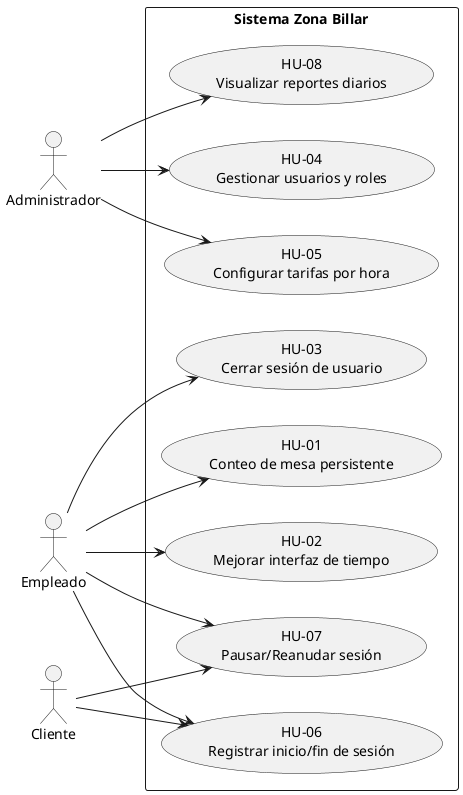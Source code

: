 @startuml
left to right direction
actor Administrador
actor Empleado
actor Cliente

rectangle "Sistema Zona Billar" {
  usecase "HU-01\nConteo de mesa persistente" as HU1
  usecase "HU-02\nMejorar interfaz de tiempo" as HU2
  usecase "HU-03\nCerrar sesión de usuario" as HU3
  usecase "HU-04\nGestionar usuarios y roles" as HU4
  usecase "HU-05\nConfigurar tarifas por hora" as HU5
  usecase "HU-06\nRegistrar inicio/fin de sesión" as HU6
  usecase "HU-07\nPausar/Reanudar sesión" as HU7
  usecase "HU-08\nVisualizar reportes diarios" as HU8
}

Empleado --> HU1
Empleado --> HU2
Empleado --> HU3
Empleado --> HU6
Empleado --> HU7
Administrador --> HU4
Administrador --> HU5
Administrador --> HU8
Cliente --> HU6
Cliente --> HU7
@enduml
